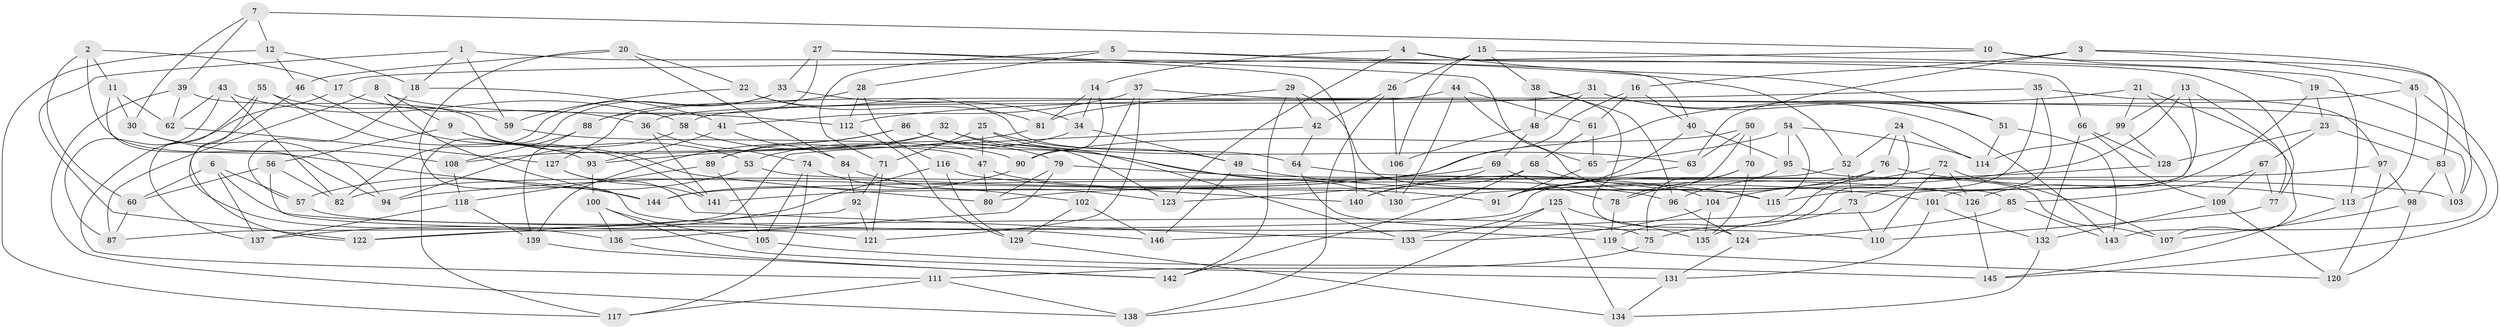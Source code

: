 // Generated by graph-tools (version 1.1) at 2025/37/03/09/25 02:37:59]
// undirected, 146 vertices, 292 edges
graph export_dot {
graph [start="1"]
  node [color=gray90,style=filled];
  1;
  2;
  3;
  4;
  5;
  6;
  7;
  8;
  9;
  10;
  11;
  12;
  13;
  14;
  15;
  16;
  17;
  18;
  19;
  20;
  21;
  22;
  23;
  24;
  25;
  26;
  27;
  28;
  29;
  30;
  31;
  32;
  33;
  34;
  35;
  36;
  37;
  38;
  39;
  40;
  41;
  42;
  43;
  44;
  45;
  46;
  47;
  48;
  49;
  50;
  51;
  52;
  53;
  54;
  55;
  56;
  57;
  58;
  59;
  60;
  61;
  62;
  63;
  64;
  65;
  66;
  67;
  68;
  69;
  70;
  71;
  72;
  73;
  74;
  75;
  76;
  77;
  78;
  79;
  80;
  81;
  82;
  83;
  84;
  85;
  86;
  87;
  88;
  89;
  90;
  91;
  92;
  93;
  94;
  95;
  96;
  97;
  98;
  99;
  100;
  101;
  102;
  103;
  104;
  105;
  106;
  107;
  108;
  109;
  110;
  111;
  112;
  113;
  114;
  115;
  116;
  117;
  118;
  119;
  120;
  121;
  122;
  123;
  124;
  125;
  126;
  127;
  128;
  129;
  130;
  131;
  132;
  133;
  134;
  135;
  136;
  137;
  138;
  139;
  140;
  141;
  142;
  143;
  144;
  145;
  146;
  1 -- 122;
  1 -- 40;
  1 -- 18;
  1 -- 59;
  2 -- 144;
  2 -- 17;
  2 -- 11;
  2 -- 60;
  3 -- 83;
  3 -- 63;
  3 -- 45;
  3 -- 16;
  4 -- 14;
  4 -- 51;
  4 -- 123;
  4 -- 77;
  5 -- 66;
  5 -- 28;
  5 -- 71;
  5 -- 52;
  6 -- 137;
  6 -- 119;
  6 -- 57;
  6 -- 60;
  7 -- 12;
  7 -- 39;
  7 -- 10;
  7 -- 30;
  8 -- 9;
  8 -- 112;
  8 -- 144;
  8 -- 87;
  9 -- 53;
  9 -- 56;
  9 -- 80;
  10 -- 19;
  10 -- 17;
  10 -- 103;
  11 -- 30;
  11 -- 62;
  11 -- 94;
  12 -- 18;
  12 -- 46;
  12 -- 117;
  13 -- 80;
  13 -- 146;
  13 -- 77;
  13 -- 99;
  14 -- 81;
  14 -- 34;
  14 -- 90;
  15 -- 38;
  15 -- 26;
  15 -- 106;
  15 -- 113;
  16 -- 40;
  16 -- 141;
  16 -- 61;
  17 -- 111;
  17 -- 36;
  18 -- 41;
  18 -- 57;
  19 -- 143;
  19 -- 126;
  19 -- 23;
  20 -- 146;
  20 -- 84;
  20 -- 46;
  20 -- 22;
  21 -- 99;
  21 -- 107;
  21 -- 101;
  21 -- 82;
  22 -- 81;
  22 -- 64;
  22 -- 59;
  23 -- 128;
  23 -- 83;
  23 -- 67;
  24 -- 114;
  24 -- 52;
  24 -- 75;
  24 -- 76;
  25 -- 133;
  25 -- 71;
  25 -- 47;
  25 -- 49;
  26 -- 106;
  26 -- 138;
  26 -- 42;
  27 -- 140;
  27 -- 33;
  27 -- 115;
  27 -- 88;
  28 -- 112;
  28 -- 88;
  28 -- 116;
  29 -- 42;
  29 -- 81;
  29 -- 142;
  29 -- 85;
  30 -- 108;
  30 -- 94;
  31 -- 48;
  31 -- 36;
  31 -- 143;
  31 -- 51;
  32 -- 89;
  32 -- 130;
  32 -- 108;
  32 -- 63;
  33 -- 82;
  33 -- 34;
  33 -- 117;
  34 -- 53;
  34 -- 49;
  35 -- 73;
  35 -- 115;
  35 -- 58;
  35 -- 97;
  36 -- 141;
  36 -- 74;
  37 -- 103;
  37 -- 102;
  37 -- 121;
  37 -- 41;
  38 -- 124;
  38 -- 48;
  38 -- 96;
  39 -- 138;
  39 -- 62;
  39 -- 47;
  40 -- 91;
  40 -- 95;
  41 -- 84;
  41 -- 93;
  42 -- 64;
  42 -- 87;
  43 -- 82;
  43 -- 87;
  43 -- 62;
  43 -- 58;
  44 -- 61;
  44 -- 130;
  44 -- 127;
  44 -- 65;
  45 -- 112;
  45 -- 145;
  45 -- 113;
  46 -- 122;
  46 -- 141;
  47 -- 91;
  47 -- 80;
  48 -- 69;
  48 -- 106;
  49 -- 146;
  49 -- 101;
  50 -- 63;
  50 -- 78;
  50 -- 70;
  50 -- 90;
  51 -- 114;
  51 -- 143;
  52 -- 73;
  52 -- 122;
  53 -- 126;
  53 -- 57;
  54 -- 115;
  54 -- 95;
  54 -- 114;
  54 -- 65;
  55 -- 136;
  55 -- 59;
  55 -- 137;
  55 -- 93;
  56 -- 60;
  56 -- 121;
  56 -- 82;
  57 -- 75;
  58 -- 94;
  58 -- 79;
  59 -- 90;
  60 -- 87;
  61 -- 65;
  61 -- 68;
  62 -- 127;
  63 -- 91;
  64 -- 103;
  64 -- 110;
  65 -- 91;
  66 -- 109;
  66 -- 132;
  66 -- 128;
  67 -- 109;
  67 -- 77;
  67 -- 85;
  68 -- 104;
  68 -- 140;
  68 -- 142;
  69 -- 94;
  69 -- 123;
  69 -- 78;
  70 -- 78;
  70 -- 135;
  70 -- 75;
  71 -- 92;
  71 -- 121;
  72 -- 110;
  72 -- 126;
  72 -- 104;
  72 -- 107;
  73 -- 135;
  73 -- 110;
  74 -- 102;
  74 -- 105;
  74 -- 117;
  75 -- 111;
  76 -- 119;
  76 -- 113;
  76 -- 140;
  77 -- 110;
  78 -- 119;
  79 -- 80;
  79 -- 136;
  79 -- 115;
  81 -- 93;
  83 -- 103;
  83 -- 98;
  84 -- 92;
  84 -- 123;
  85 -- 124;
  85 -- 143;
  86 -- 139;
  86 -- 96;
  86 -- 123;
  86 -- 89;
  88 -- 108;
  88 -- 139;
  89 -- 105;
  89 -- 118;
  90 -- 144;
  92 -- 122;
  92 -- 121;
  93 -- 100;
  95 -- 96;
  95 -- 107;
  96 -- 124;
  97 -- 98;
  97 -- 144;
  97 -- 120;
  98 -- 120;
  98 -- 107;
  99 -- 128;
  99 -- 114;
  100 -- 131;
  100 -- 105;
  100 -- 136;
  101 -- 131;
  101 -- 132;
  102 -- 146;
  102 -- 129;
  104 -- 133;
  104 -- 135;
  105 -- 145;
  106 -- 130;
  108 -- 118;
  109 -- 132;
  109 -- 120;
  111 -- 117;
  111 -- 138;
  112 -- 129;
  113 -- 145;
  116 -- 129;
  116 -- 140;
  116 -- 137;
  118 -- 137;
  118 -- 139;
  119 -- 120;
  124 -- 131;
  125 -- 138;
  125 -- 134;
  125 -- 133;
  125 -- 135;
  126 -- 145;
  127 -- 133;
  127 -- 141;
  128 -- 130;
  129 -- 134;
  131 -- 134;
  132 -- 134;
  136 -- 142;
  139 -- 142;
}
